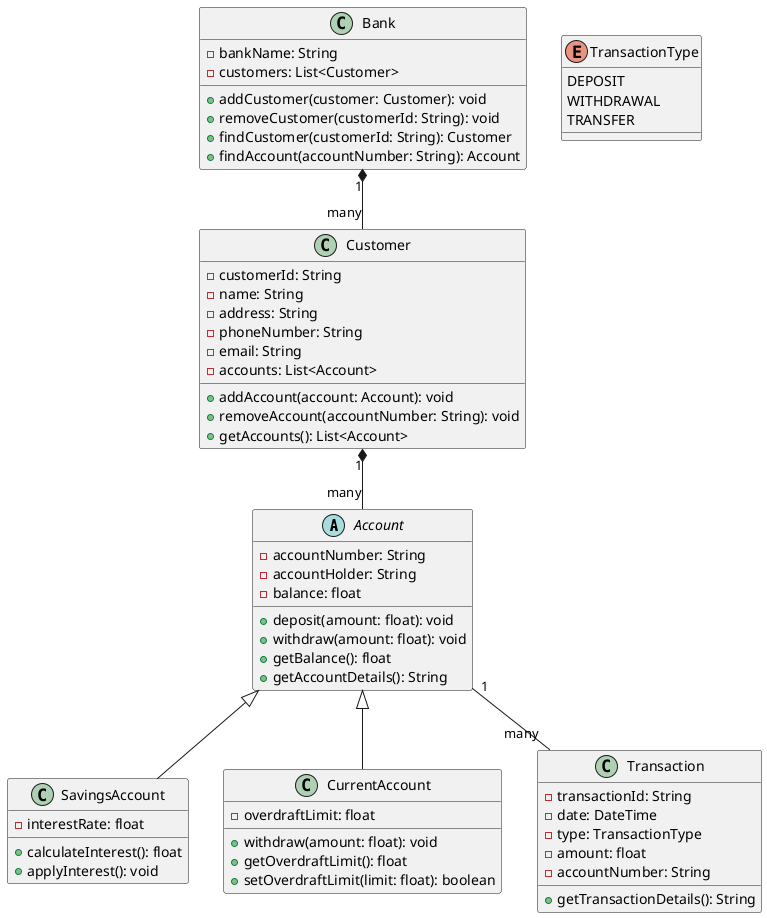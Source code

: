 @startuml Bank Management System

abstract class Account {
    -accountNumber: String
    -accountHolder: String
    -balance: float
    +deposit(amount: float): void
    +withdraw(amount: float): void
    +getBalance(): float
    +getAccountDetails(): String
}

class SavingsAccount {
    -interestRate: float
    +calculateInterest(): float
    +applyInterest(): void
}

class CurrentAccount {
    -overdraftLimit: float
    +withdraw(amount: float): void
    +getOverdraftLimit(): float
    +setOverdraftLimit(limit: float): boolean
}

class Customer {
    -customerId: String
    -name: String
    -address: String
    -phoneNumber: String
    -email: String
    -accounts: List<Account>
    +addAccount(account: Account): void
    +removeAccount(accountNumber: String): void
    +getAccounts(): List<Account>
}

class Bank {
    -bankName: String
    -customers: List<Customer>
    +addCustomer(customer: Customer): void
    +removeCustomer(customerId: String): void
    +findCustomer(customerId: String): Customer
    +findAccount(accountNumber: String): Account
}

class Transaction {
    -transactionId: String
    -date: DateTime
    -type: TransactionType
    -amount: float
    -accountNumber: String
    +getTransactionDetails(): String
}

enum TransactionType {
    DEPOSIT
    WITHDRAWAL
    TRANSFER
}

Account <|-- SavingsAccount
Account <|-- CurrentAccount
Bank "1" *-- "many" Customer
Customer "1" *-- "many" Account
Account "1" -- "many" Transaction

@enduml
